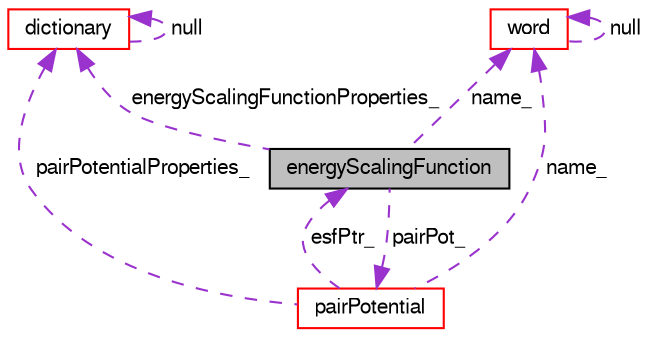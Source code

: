 digraph "energyScalingFunction"
{
  bgcolor="transparent";
  edge [fontname="FreeSans",fontsize="10",labelfontname="FreeSans",labelfontsize="10"];
  node [fontname="FreeSans",fontsize="10",shape=record];
  Node6 [label="energyScalingFunction",height=0.2,width=0.4,color="black", fillcolor="grey75", style="filled", fontcolor="black"];
  Node7 -> Node6 [dir="back",color="darkorchid3",fontsize="10",style="dashed",label=" pairPot_" ,fontname="FreeSans"];
  Node7 [label="pairPotential",height=0.2,width=0.4,color="red",URL="$a24442.html"];
  Node12 -> Node7 [dir="back",color="darkorchid3",fontsize="10",style="dashed",label=" pairPotentialProperties_" ,fontname="FreeSans"];
  Node12 [label="dictionary",height=0.2,width=0.4,color="red",URL="$a26014.html",tooltip="A list of keyword definitions, which are a keyword followed by any number of values (e..."];
  Node12 -> Node12 [dir="back",color="darkorchid3",fontsize="10",style="dashed",label=" null" ,fontname="FreeSans"];
  Node6 -> Node7 [dir="back",color="darkorchid3",fontsize="10",style="dashed",label=" esfPtr_" ,fontname="FreeSans"];
  Node25 -> Node7 [dir="back",color="darkorchid3",fontsize="10",style="dashed",label=" name_" ,fontname="FreeSans"];
  Node25 [label="word",height=0.2,width=0.4,color="red",URL="$a28258.html",tooltip="A class for handling words, derived from string. "];
  Node25 -> Node25 [dir="back",color="darkorchid3",fontsize="10",style="dashed",label=" null" ,fontname="FreeSans"];
  Node12 -> Node6 [dir="back",color="darkorchid3",fontsize="10",style="dashed",label=" energyScalingFunctionProperties_" ,fontname="FreeSans"];
  Node25 -> Node6 [dir="back",color="darkorchid3",fontsize="10",style="dashed",label=" name_" ,fontname="FreeSans"];
}
